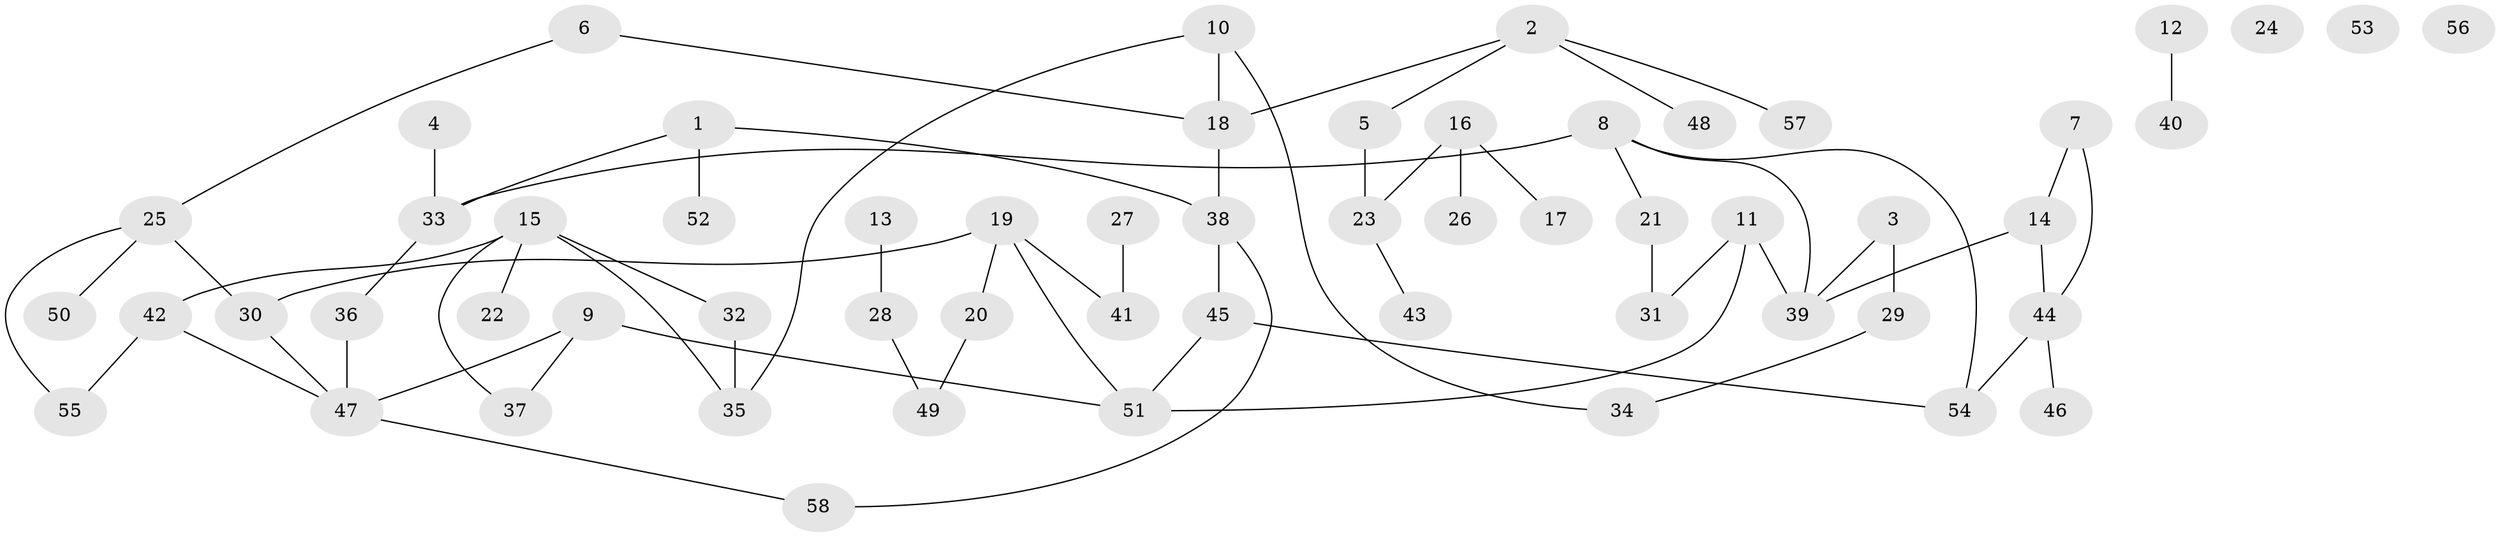 // coarse degree distribution, {2: 0.2631578947368421, 3: 0.13157894736842105, 1: 0.23684210526315788, 4: 0.13157894736842105, 5: 0.10526315789473684, 0: 0.10526315789473684, 6: 0.02631578947368421}
// Generated by graph-tools (version 1.1) at 2025/23/03/03/25 07:23:26]
// undirected, 58 vertices, 67 edges
graph export_dot {
graph [start="1"]
  node [color=gray90,style=filled];
  1;
  2;
  3;
  4;
  5;
  6;
  7;
  8;
  9;
  10;
  11;
  12;
  13;
  14;
  15;
  16;
  17;
  18;
  19;
  20;
  21;
  22;
  23;
  24;
  25;
  26;
  27;
  28;
  29;
  30;
  31;
  32;
  33;
  34;
  35;
  36;
  37;
  38;
  39;
  40;
  41;
  42;
  43;
  44;
  45;
  46;
  47;
  48;
  49;
  50;
  51;
  52;
  53;
  54;
  55;
  56;
  57;
  58;
  1 -- 33;
  1 -- 38;
  1 -- 52;
  2 -- 5;
  2 -- 18;
  2 -- 48;
  2 -- 57;
  3 -- 29;
  3 -- 39;
  4 -- 33;
  5 -- 23;
  6 -- 18;
  6 -- 25;
  7 -- 14;
  7 -- 44;
  8 -- 21;
  8 -- 33;
  8 -- 39;
  8 -- 54;
  9 -- 37;
  9 -- 47;
  9 -- 51;
  10 -- 18;
  10 -- 34;
  10 -- 35;
  11 -- 31;
  11 -- 39;
  11 -- 51;
  12 -- 40;
  13 -- 28;
  14 -- 39;
  14 -- 44;
  15 -- 22;
  15 -- 32;
  15 -- 35;
  15 -- 37;
  15 -- 42;
  16 -- 17;
  16 -- 23;
  16 -- 26;
  18 -- 38;
  19 -- 20;
  19 -- 30;
  19 -- 41;
  19 -- 51;
  20 -- 49;
  21 -- 31;
  23 -- 43;
  25 -- 30;
  25 -- 50;
  25 -- 55;
  27 -- 41;
  28 -- 49;
  29 -- 34;
  30 -- 47;
  32 -- 35;
  33 -- 36;
  36 -- 47;
  38 -- 45;
  38 -- 58;
  42 -- 47;
  42 -- 55;
  44 -- 46;
  44 -- 54;
  45 -- 51;
  45 -- 54;
  47 -- 58;
}

